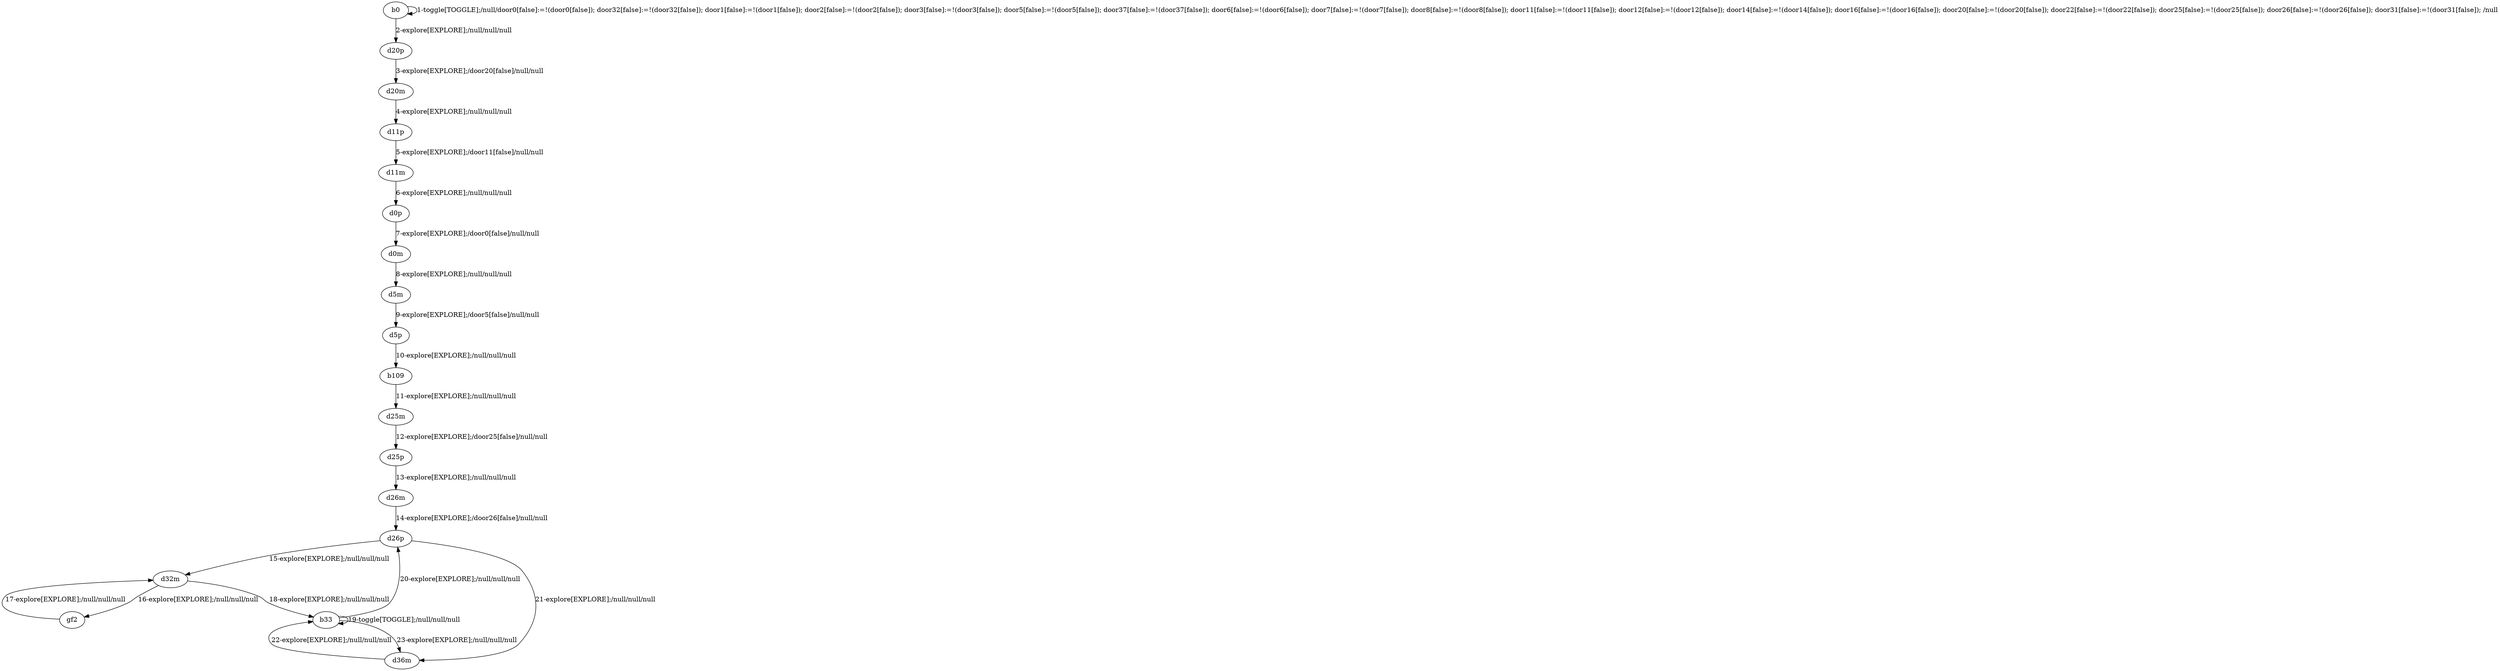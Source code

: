# Total number of goals covered by this test: 1
# b33 --> b33

digraph g {
"b0" -> "b0" [label = "1-toggle[TOGGLE];/null/door0[false]:=!(door0[false]); door32[false]:=!(door32[false]); door1[false]:=!(door1[false]); door2[false]:=!(door2[false]); door3[false]:=!(door3[false]); door5[false]:=!(door5[false]); door37[false]:=!(door37[false]); door6[false]:=!(door6[false]); door7[false]:=!(door7[false]); door8[false]:=!(door8[false]); door11[false]:=!(door11[false]); door12[false]:=!(door12[false]); door14[false]:=!(door14[false]); door16[false]:=!(door16[false]); door20[false]:=!(door20[false]); door22[false]:=!(door22[false]); door25[false]:=!(door25[false]); door26[false]:=!(door26[false]); door31[false]:=!(door31[false]); /null"];
"b0" -> "d20p" [label = "2-explore[EXPLORE];/null/null/null"];
"d20p" -> "d20m" [label = "3-explore[EXPLORE];/door20[false]/null/null"];
"d20m" -> "d11p" [label = "4-explore[EXPLORE];/null/null/null"];
"d11p" -> "d11m" [label = "5-explore[EXPLORE];/door11[false]/null/null"];
"d11m" -> "d0p" [label = "6-explore[EXPLORE];/null/null/null"];
"d0p" -> "d0m" [label = "7-explore[EXPLORE];/door0[false]/null/null"];
"d0m" -> "d5m" [label = "8-explore[EXPLORE];/null/null/null"];
"d5m" -> "d5p" [label = "9-explore[EXPLORE];/door5[false]/null/null"];
"d5p" -> "b109" [label = "10-explore[EXPLORE];/null/null/null"];
"b109" -> "d25m" [label = "11-explore[EXPLORE];/null/null/null"];
"d25m" -> "d25p" [label = "12-explore[EXPLORE];/door25[false]/null/null"];
"d25p" -> "d26m" [label = "13-explore[EXPLORE];/null/null/null"];
"d26m" -> "d26p" [label = "14-explore[EXPLORE];/door26[false]/null/null"];
"d26p" -> "d32m" [label = "15-explore[EXPLORE];/null/null/null"];
"d32m" -> "gf2" [label = "16-explore[EXPLORE];/null/null/null"];
"gf2" -> "d32m" [label = "17-explore[EXPLORE];/null/null/null"];
"d32m" -> "b33" [label = "18-explore[EXPLORE];/null/null/null"];
"b33" -> "b33" [label = "19-toggle[TOGGLE];/null/null/null"];
"b33" -> "d26p" [label = "20-explore[EXPLORE];/null/null/null"];
"d26p" -> "d36m" [label = "21-explore[EXPLORE];/null/null/null"];
"d36m" -> "b33" [label = "22-explore[EXPLORE];/null/null/null"];
"b33" -> "d36m" [label = "23-explore[EXPLORE];/null/null/null"];
}
